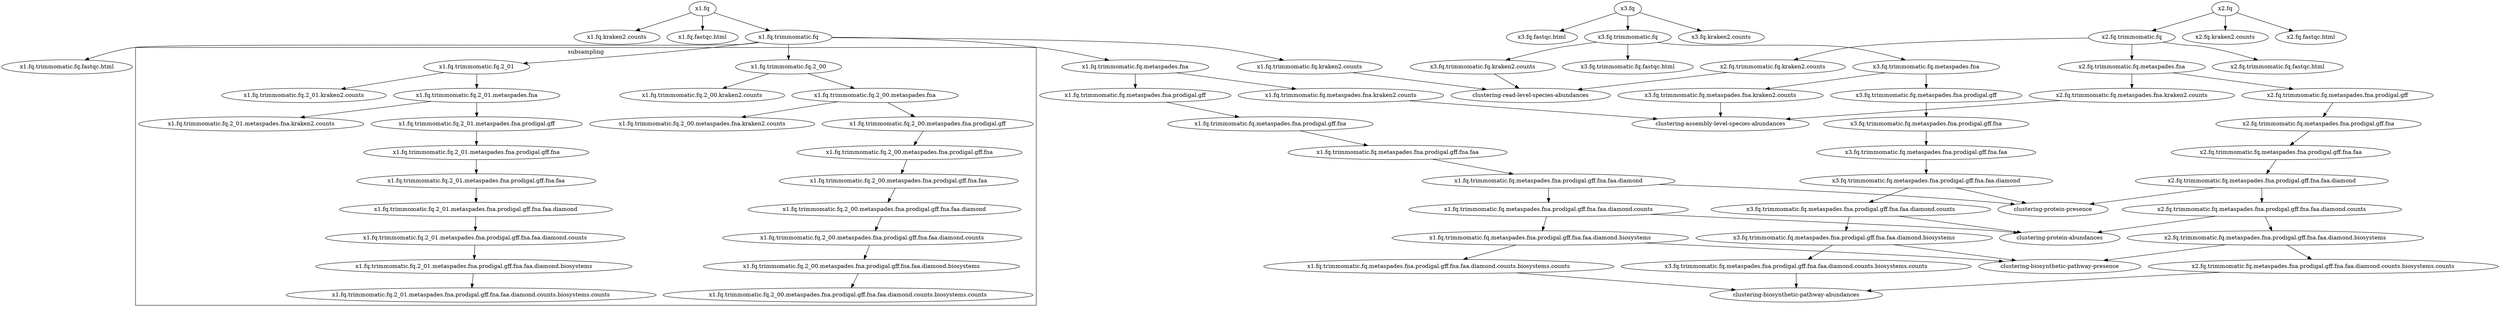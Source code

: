 # build with dot -Tsvg make-chart.dot -o make-chart.svg
digraph {
    A1 [label="x1.fq"]
    A2 [label="x2.fq"]
    A3 [label="x3.fq"]
    
    A1_counts [label="x1.fq.kraken2.counts"]
    A2_counts [label="x2.fq.kraken2.counts"]
    A3_counts [label="x3.fq.kraken2.counts"]
    
    B1 [label="x1.fq.fastqc.html"]
    B2 [label="x2.fq.fastqc.html"]
    B3 [label="x3.fq.fastqc.html"]
    
    C1 [label="x1.fq.trimmomatic.fq"]
    C2 [label="x2.fq.trimmomatic.fq"]
    C3 [label="x3.fq.trimmomatic.fq"]
    
    D1 [label="x1.fq.trimmomatic.fq.fastqc.html"]
    D2 [label="x2.fq.trimmomatic.fq.fastqc.html"]
    D3 [label="x3.fq.trimmomatic.fq.fastqc.html"]
    
    E1 [label="x1.fq.trimmomatic.fq.kraken2.counts"]
    E2 [label="x2.fq.trimmomatic.fq.kraken2.counts"]
    E3 [label="x3.fq.trimmomatic.fq.kraken2.counts"]
    
    EA [label="clustering-read-level-species-abundances"]
    
    F1 [label="x1.fq.trimmomatic.fq.metaspades.fna"]
    F2 [label="x2.fq.trimmomatic.fq.metaspades.fna"]
    F3 [label="x3.fq.trimmomatic.fq.metaspades.fna"]
    
    G1 [label="x1.fq.trimmomatic.fq.metaspades.fna.kraken2.counts"]
    G2 [label="x2.fq.trimmomatic.fq.metaspades.fna.kraken2.counts"]
    G3 [label="x3.fq.trimmomatic.fq.metaspades.fna.kraken2.counts"]
    
    GA [label="clustering-assembly-level-species-abundances"]
    
    H1 [label="x1.fq.trimmomatic.fq.metaspades.fna.prodigal.gff"]
    H2 [label="x2.fq.trimmomatic.fq.metaspades.fna.prodigal.gff"]
    H3 [label="x3.fq.trimmomatic.fq.metaspades.fna.prodigal.gff"]
    
    I1 [label="x1.fq.trimmomatic.fq.metaspades.fna.prodigal.gff.fna"]
    I2 [label="x2.fq.trimmomatic.fq.metaspades.fna.prodigal.gff.fna"]
    I3 [label="x3.fq.trimmomatic.fq.metaspades.fna.prodigal.gff.fna"]
    
    J1 [label="x1.fq.trimmomatic.fq.metaspades.fna.prodigal.gff.fna.faa"]
    J2 [label="x2.fq.trimmomatic.fq.metaspades.fna.prodigal.gff.fna.faa"]
    J3 [label="x3.fq.trimmomatic.fq.metaspades.fna.prodigal.gff.fna.faa"]

    K1 [label="x1.fq.trimmomatic.fq.metaspades.fna.prodigal.gff.fna.faa.diamond"]
    K2 [label="x2.fq.trimmomatic.fq.metaspades.fna.prodigal.gff.fna.faa.diamond"]
    K3 [label="x3.fq.trimmomatic.fq.metaspades.fna.prodigal.gff.fna.faa.diamond"]
    
    KA [label="clustering-protein-presence"]

    L1 [label="x1.fq.trimmomatic.fq.metaspades.fna.prodigal.gff.fna.faa.diamond.counts"]
    L2 [label="x2.fq.trimmomatic.fq.metaspades.fna.prodigal.gff.fna.faa.diamond.counts"]
    L3 [label="x3.fq.trimmomatic.fq.metaspades.fna.prodigal.gff.fna.faa.diamond.counts"]
    
    LA [label="clustering-protein-abundances"]

    M1 [label="x1.fq.trimmomatic.fq.metaspades.fna.prodigal.gff.fna.faa.diamond.biosystems"]
    M2 [label="x2.fq.trimmomatic.fq.metaspades.fna.prodigal.gff.fna.faa.diamond.biosystems"]
    M3 [label="x3.fq.trimmomatic.fq.metaspades.fna.prodigal.gff.fna.faa.diamond.biosystems"]
    
    MA [label="clustering-biosynthetic-pathway-presence"]
    
    N1 [label="x1.fq.trimmomatic.fq.metaspades.fna.prodigal.gff.fna.faa.diamond.counts.biosystems.counts"]
    N2 [label="x2.fq.trimmomatic.fq.metaspades.fna.prodigal.gff.fna.faa.diamond.counts.biosystems.counts"]
    N3 [label="x3.fq.trimmomatic.fq.metaspades.fna.prodigal.gff.fna.faa.diamond.counts.biosystems.counts"]
    
    NA [label="clustering-biosynthetic-pathway-abundances"]
    
    A1 -> B1
    A2 -> B2
    A3 -> B3
    
    A1 -> A1_counts
    A2 -> A2_counts
    A3 -> A3_counts
    
    A1 -> C1
    A2 -> C2
    A3 -> C3
    
    C1 -> D1
    C2 -> D2
    C3 -> D3
    
    C1 -> C1_0
    C1 -> C1_1
    C1 -> E1
    C2 -> E2
    C3 -> E3
    
    E1 -> EA
    E2 -> EA
    E3 -> EA
    
    C1 -> F1
    C2 -> F2
    C3 -> F3
    
    F1 -> G1
    F2 -> G2
    F3 -> G3
    
    G1 -> GA
    G2 -> GA
    G3 -> GA
    
    F1 -> H1
    F2 -> H2
    F3 -> H3
    
    H1 -> I1
    H2 -> I2
    H3 -> I3
    
    I1 -> J1
    I2 -> J2
    I3 -> J3
    
    J1 -> K1
    J2 -> K2
    J3 -> K3
    
    K1 -> KA
    K2 -> KA
    K3 -> KA
    
    K1 -> L1
    K2 -> L2
    K3 -> L3
    
    L1 -> LA
    L2 -> LA
    L3 -> LA
    
    L1 -> M1
    L2 -> M2
    L3 -> M3
    
    M1 -> MA
    M2 -> MA
    M3 -> MA
    
    M1 -> N1
    M2 -> N2
    M3 -> N3
    
    N1 -> NA
    N2 -> NA
    N3 -> NA
    
    subgraph cluster_0 {
		label = "subsampling";
        
        C1_0 [label="x1.fq.trimmomatic.fq.2_00"]
        C1_1 [label="x1.fq.trimmomatic.fq.2_01"]
        
        E1_0 [label="x1.fq.trimmomatic.fq.2_00.kraken2.counts"]
        E1_1 [label="x1.fq.trimmomatic.fq.2_01.kraken2.counts"]
        
        F1_0 [label="x1.fq.trimmomatic.fq.2_00.metaspades.fna"]
        F1_1 [label="x1.fq.trimmomatic.fq.2_01.metaspades.fna"]
        
        G1_0 [label="x1.fq.trimmomatic.fq.2_00.metaspades.fna.kraken2.counts"]
        G1_1 [label="x1.fq.trimmomatic.fq.2_01.metaspades.fna.kraken2.counts"]
        
        H1_0 [label="x1.fq.trimmomatic.fq.2_00.metaspades.fna.prodigal.gff"]
        H1_1 [label="x1.fq.trimmomatic.fq.2_01.metaspades.fna.prodigal.gff"]
        
        I1_0 [label="x1.fq.trimmomatic.fq.2_00.metaspades.fna.prodigal.gff.fna"]
        I1_1 [label="x1.fq.trimmomatic.fq.2_01.metaspades.fna.prodigal.gff.fna"]
        
        J1_0 [label="x1.fq.trimmomatic.fq.2_00.metaspades.fna.prodigal.gff.fna.faa"]
        J1_1 [label="x1.fq.trimmomatic.fq.2_01.metaspades.fna.prodigal.gff.fna.faa"]
        
        K1_0 [label="x1.fq.trimmomatic.fq.2_00.metaspades.fna.prodigal.gff.fna.faa.diamond"]
        K1_1 [label="x1.fq.trimmomatic.fq.2_01.metaspades.fna.prodigal.gff.fna.faa.diamond"]
        
        L1_0 [label="x1.fq.trimmomatic.fq.2_00.metaspades.fna.prodigal.gff.fna.faa.diamond.counts"]
        L1_1 [label="x1.fq.trimmomatic.fq.2_01.metaspades.fna.prodigal.gff.fna.faa.diamond.counts"]
        
        M1_0 [label="x1.fq.trimmomatic.fq.2_00.metaspades.fna.prodigal.gff.fna.faa.diamond.biosystems"]
        M1_1 [label="x1.fq.trimmomatic.fq.2_01.metaspades.fna.prodigal.gff.fna.faa.diamond.biosystems"]
        
        N1_0 [label="x1.fq.trimmomatic.fq.2_00.metaspades.fna.prodigal.gff.fna.faa.diamond.counts.biosystems.counts"]
        N1_1 [label="x1.fq.trimmomatic.fq.2_01.metaspades.fna.prodigal.gff.fna.faa.diamond.counts.biosystems.counts"]
        
        C1_0 -> E1_0
        C1_1 -> E1_1
        
        C1_0 -> F1_0
        C1_1 -> F1_1
        
        F1_0 -> G1_0
        F1_1 -> G1_1
        
        F1_0 -> H1_0
        F1_1 -> H1_1
        
        H1_0 -> I1_0
        H1_1 -> I1_1
        
        I1_0 -> J1_0
        I1_1 -> J1_1
    
        J1_0 -> K1_0
        J1_1 -> K1_1
        
        K1_0 -> L1_0
        K1_1 -> L1_1
        
        L1_0 -> M1_0
        L1_1 -> M1_1
        
        M1_0 -> N1_0
        M1_1 -> N1_1
    }
}